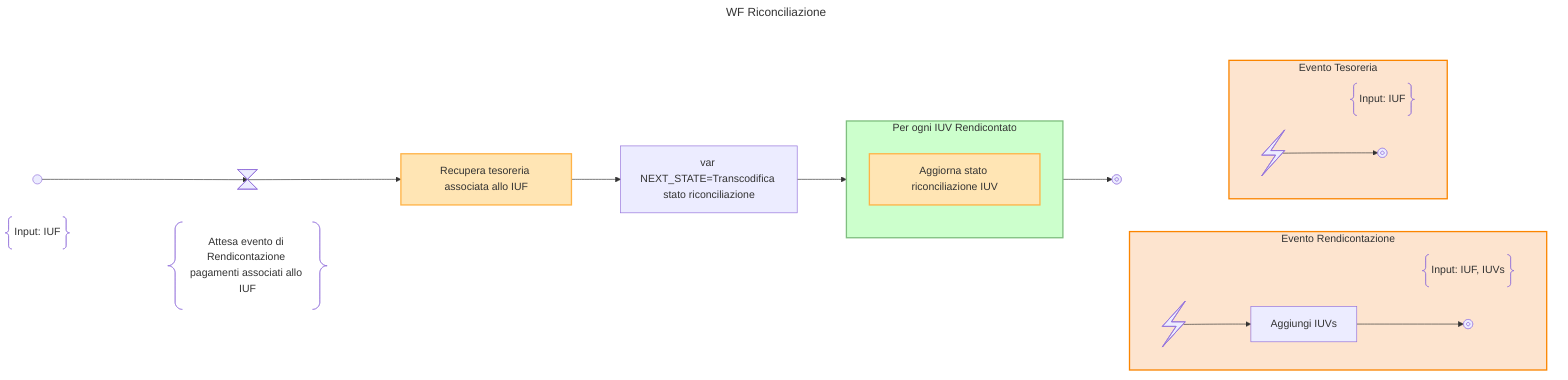 ---
title: WF Riconciliazione
---
flowchart TD
    subgraph SIGNALS_BLOCK
    direction LR
        subgraph SIGNAL_RENDICONTAZIONE_BLOCK["Evento Rendicontazione"]
        direction LR
            DESCRIPTION_SIGNAL_RENDICONTAZIONE@{ shape: braces, label: "Input: IUF, IUVs" }
            SIGNAL_RENDICONTAZIONE@{ shape: bolt }
            SIGNAL_RENDICONTAZIONE --> ADD_IUVS["Aggiungi IUVs "]
            ADD_IUVS --> SIGNAL_RENDICONTAZIONE_END@{ shape: "stop" }
        end
        class SIGNAL_RENDICONTAZIONE_BLOCK signal_block

        subgraph SIGNAL_TESORERIA_BLOCK["Evento Tesoreria"]
        direction LR
            DESCRIPTION_SIGNAL_TESORERIA@{ shape: braces, label: "Input: IUF" }
            SIGNAL_TESORERIA@{ shape: bolt }
            SIGNAL_TESORERIA --> SIGNAL_TESORERIAE_END@{ shape: "stop" }
        end
        class SIGNAL_TESORERIA_BLOCK signal_block
    end
    class SIGNALS_BLOCK hidden

    subgraph WF_BLOCK
        subgraph NOTE_START_BLOCK
            DESCRIPTION@{ shape: braces, label: "Input: IUF" }
            START@{shape: start}
        end
        class NOTE_START_BLOCK hidden

        START --> WAIT_RENDICONTAZIONE@{shape: hourglass}

        subgraph NOTE_WAIT_RENDICONTAZIONE_BLOCK[" "]
            WAIT_RENDICONTAZIONE
            NOTE_WAIT_RENDICONTAZIONE@{ shape: braces, label: "Attesa evento di Rendicontazione pagamenti associati allo IUF" }
        end
        class NOTE_WAIT_RENDICONTAZIONE_BLOCK note_block

        WAIT_RENDICONTAZIONE --> FIND_TESORERIA_IUF:::activity@{label: "Recupera tesoreria associata allo IUF"}
        FIND_TESORERIA_IUF --> SET_NEXT_STATE["var NEXT_STATE=Transcodifica stato riconciliazione"]
        SET_NEXT_STATE --> LOOP

        subgraph LOOP["Per ogni IUV Rendicontato"]
            UPDATE_IUV_STATE:::activity@{label: "Aggiorna stato riconciliazione IUV"}
        end

        LOOP --> END@{shape: stop}
        class LOOP loop
    end
    class WF_BLOCK hidden

    classDef signal_block fill:#fde4cf, stroke:#fb8500, stroke-width:2px;
    classDef note_block display:none;
    classDef hidden display:none;
    classDef activity fill:#FFE5B4, stroke:#FFB347, stroke-width:2px;
    classDef loop fill:#CCFFCC, stroke:#7FBF7F, stroke-width:2px, padding-bottom: 5px;